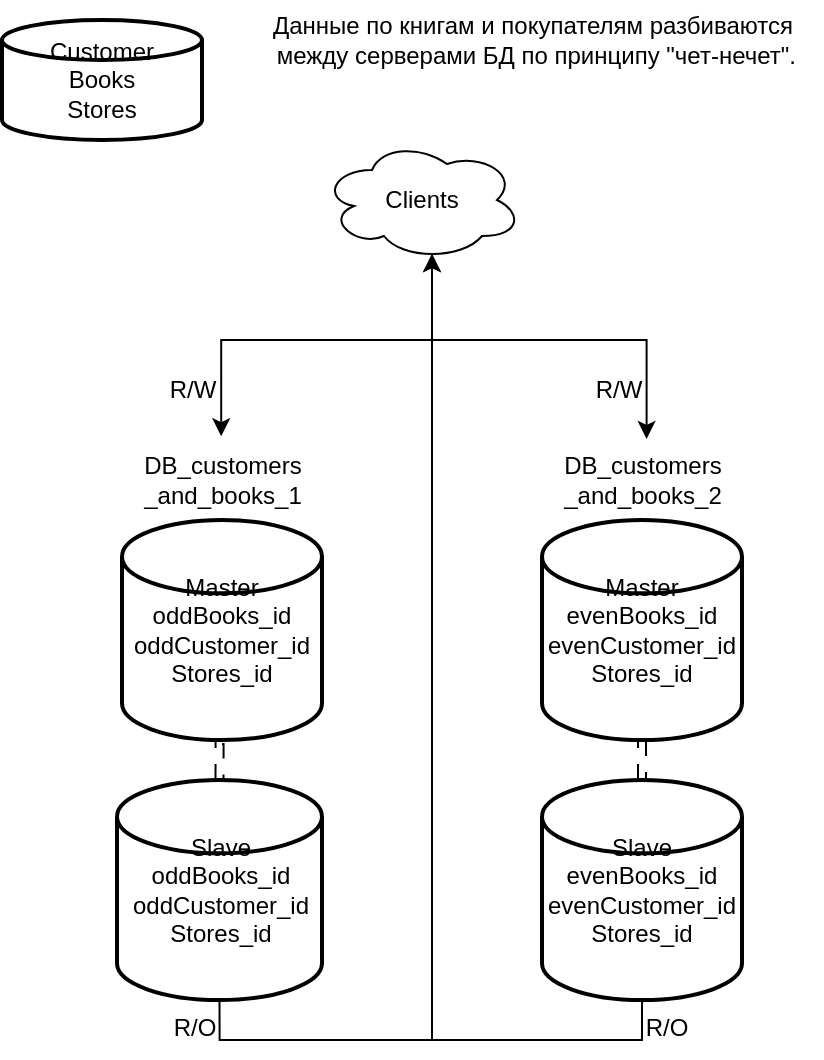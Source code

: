<mxfile>
    <diagram name="Страница 1" id="gq0CiVJgTJST3OxgQsjK">
        <mxGraphModel dx="937" dy="605" grid="1" gridSize="10" guides="1" tooltips="1" connect="1" arrows="1" fold="1" page="1" pageScale="1" pageWidth="827" pageHeight="1169" math="0" shadow="0">
            <root>
                <mxCell id="0"/>
                <mxCell id="1" parent="0"/>
                <mxCell id="bVAq5hhvytEnUKoD61cl-19" style="edgeStyle=orthogonalEdgeStyle;shape=link;rounded=0;orthogonalLoop=1;jettySize=auto;html=1;exitX=0.5;exitY=1;exitDx=0;exitDy=0;exitPerimeter=0;entryX=0.5;entryY=0;entryDx=0;entryDy=0;entryPerimeter=0;dashed=1;dashPattern=8 8;" parent="1" source="bVAq5hhvytEnUKoD61cl-3" target="bVAq5hhvytEnUKoD61cl-17" edge="1">
                    <mxGeometry relative="1" as="geometry"/>
                </mxCell>
                <mxCell id="bVAq5hhvytEnUKoD61cl-3" value="Master&lt;br&gt;oddBooks_id&lt;br&gt;oddCustomer_id&lt;br&gt;Stores_id" style="strokeWidth=2;html=1;shape=mxgraph.flowchart.database;whiteSpace=wrap;" parent="1" vertex="1">
                    <mxGeometry x="70" y="270" width="100" height="110" as="geometry"/>
                </mxCell>
                <mxCell id="bVAq5hhvytEnUKoD61cl-6" value="DB_customers&lt;br&gt;_and_books_1" style="text;html=1;align=center;verticalAlign=middle;resizable=0;points=[];autosize=1;strokeColor=none;fillColor=none;" parent="1" vertex="1">
                    <mxGeometry x="70" y="230" width="100" height="40" as="geometry"/>
                </mxCell>
                <mxCell id="bVAq5hhvytEnUKoD61cl-7" value="DB_customers&lt;br&gt;_and_books_2" style="text;html=1;align=center;verticalAlign=middle;resizable=0;points=[];autosize=1;strokeColor=none;fillColor=none;" parent="1" vertex="1">
                    <mxGeometry x="280" y="230" width="100" height="40" as="geometry"/>
                </mxCell>
                <mxCell id="bVAq5hhvytEnUKoD61cl-20" style="edgeStyle=orthogonalEdgeStyle;shape=link;rounded=0;orthogonalLoop=1;jettySize=auto;html=1;exitX=0.5;exitY=1;exitDx=0;exitDy=0;exitPerimeter=0;entryX=0.5;entryY=0;entryDx=0;entryDy=0;entryPerimeter=0;dashed=1;dashPattern=8 8;" parent="1" source="bVAq5hhvytEnUKoD61cl-8" target="bVAq5hhvytEnUKoD61cl-18" edge="1">
                    <mxGeometry relative="1" as="geometry"/>
                </mxCell>
                <mxCell id="bVAq5hhvytEnUKoD61cl-8" value="Master&lt;br&gt;evenBooks_id&lt;br&gt;evenCustomer_id&lt;br&gt;Stores_id" style="strokeWidth=2;html=1;shape=mxgraph.flowchart.database;whiteSpace=wrap;" parent="1" vertex="1">
                    <mxGeometry x="280" y="270" width="100" height="110" as="geometry"/>
                </mxCell>
                <mxCell id="bVAq5hhvytEnUKoD61cl-10" style="edgeStyle=orthogonalEdgeStyle;rounded=0;orthogonalLoop=1;jettySize=auto;html=1;exitX=0.55;exitY=0.95;exitDx=0;exitDy=0;exitPerimeter=0;entryX=0.496;entryY=-0.047;entryDx=0;entryDy=0;entryPerimeter=0;" parent="1" source="bVAq5hhvytEnUKoD61cl-9" target="bVAq5hhvytEnUKoD61cl-6" edge="1">
                    <mxGeometry relative="1" as="geometry">
                        <Array as="points">
                            <mxPoint x="225" y="180"/>
                            <mxPoint x="120" y="180"/>
                        </Array>
                    </mxGeometry>
                </mxCell>
                <mxCell id="bVAq5hhvytEnUKoD61cl-12" style="edgeStyle=orthogonalEdgeStyle;rounded=0;orthogonalLoop=1;jettySize=auto;html=1;exitX=0.55;exitY=0.95;exitDx=0;exitDy=0;exitPerimeter=0;entryX=0.523;entryY=-0.013;entryDx=0;entryDy=0;entryPerimeter=0;" parent="1" source="bVAq5hhvytEnUKoD61cl-9" target="bVAq5hhvytEnUKoD61cl-7" edge="1">
                    <mxGeometry relative="1" as="geometry">
                        <Array as="points">
                            <mxPoint x="225" y="180"/>
                            <mxPoint x="332" y="180"/>
                        </Array>
                    </mxGeometry>
                </mxCell>
                <mxCell id="bVAq5hhvytEnUKoD61cl-22" style="edgeStyle=orthogonalEdgeStyle;rounded=0;orthogonalLoop=1;jettySize=auto;html=1;exitX=0.55;exitY=0.95;exitDx=0;exitDy=0;exitPerimeter=0;entryX=0.5;entryY=1;entryDx=0;entryDy=0;entryPerimeter=0;strokeColor=default;startArrow=classic;startFill=1;endArrow=none;endFill=0;" parent="1" source="bVAq5hhvytEnUKoD61cl-9" target="bVAq5hhvytEnUKoD61cl-17" edge="1">
                    <mxGeometry relative="1" as="geometry">
                        <Array as="points">
                            <mxPoint x="225" y="530"/>
                            <mxPoint x="119" y="530"/>
                        </Array>
                    </mxGeometry>
                </mxCell>
                <mxCell id="bVAq5hhvytEnUKoD61cl-23" style="edgeStyle=orthogonalEdgeStyle;rounded=0;orthogonalLoop=1;jettySize=auto;html=1;exitX=0.55;exitY=0.95;exitDx=0;exitDy=0;exitPerimeter=0;entryX=0.5;entryY=1;entryDx=0;entryDy=0;entryPerimeter=0;strokeColor=default;startArrow=classic;startFill=1;endArrow=none;endFill=0;" parent="1" source="bVAq5hhvytEnUKoD61cl-9" target="bVAq5hhvytEnUKoD61cl-18" edge="1">
                    <mxGeometry relative="1" as="geometry">
                        <Array as="points">
                            <mxPoint x="225" y="530"/>
                            <mxPoint x="330" y="530"/>
                        </Array>
                    </mxGeometry>
                </mxCell>
                <mxCell id="bVAq5hhvytEnUKoD61cl-9" value="Clients" style="ellipse;shape=cloud;whiteSpace=wrap;html=1;align=center;" parent="1" vertex="1">
                    <mxGeometry x="170" y="80" width="100" height="60" as="geometry"/>
                </mxCell>
                <mxCell id="bVAq5hhvytEnUKoD61cl-14" value="Данные по книгам и покупателям разбиваются&lt;br&gt;&amp;nbsp;между серверами БД по принципу &quot;чет-нечет&quot;." style="text;html=1;align=center;verticalAlign=middle;resizable=0;points=[];autosize=1;strokeColor=none;fillColor=none;" parent="1" vertex="1">
                    <mxGeometry x="130" y="10" width="290" height="40" as="geometry"/>
                </mxCell>
                <mxCell id="bVAq5hhvytEnUKoD61cl-17" value="Slave&lt;br&gt;oddBooks_id&lt;br&gt;oddCustomer_id&lt;br&gt;Stores_id" style="strokeWidth=2;html=1;shape=mxgraph.flowchart.database;whiteSpace=wrap;" parent="1" vertex="1">
                    <mxGeometry x="67.5" y="400" width="102.5" height="110" as="geometry"/>
                </mxCell>
                <mxCell id="bVAq5hhvytEnUKoD61cl-18" value="Slave&lt;br&gt;evenBooks_id&lt;br&gt;evenCustomer_id&lt;br&gt;Stores_id" style="strokeWidth=2;html=1;shape=mxgraph.flowchart.database;whiteSpace=wrap;" parent="1" vertex="1">
                    <mxGeometry x="280" y="400" width="100" height="110" as="geometry"/>
                </mxCell>
                <mxCell id="bVAq5hhvytEnUKoD61cl-25" value="R/W" style="text;html=1;align=center;verticalAlign=middle;resizable=0;points=[];autosize=1;strokeColor=none;fillColor=none;" parent="1" vertex="1">
                    <mxGeometry x="80" y="190" width="50" height="30" as="geometry"/>
                </mxCell>
                <mxCell id="bVAq5hhvytEnUKoD61cl-26" value="R/W" style="text;html=1;align=center;verticalAlign=middle;resizable=0;points=[];autosize=1;strokeColor=none;fillColor=none;" parent="1" vertex="1">
                    <mxGeometry x="293" y="190" width="50" height="30" as="geometry"/>
                </mxCell>
                <mxCell id="bVAq5hhvytEnUKoD61cl-27" value="R/O" style="text;html=1;align=center;verticalAlign=middle;resizable=0;points=[];autosize=1;strokeColor=none;fillColor=none;" parent="1" vertex="1">
                    <mxGeometry x="322" y="509" width="40" height="30" as="geometry"/>
                </mxCell>
                <mxCell id="bVAq5hhvytEnUKoD61cl-28" value="R/O" style="text;html=1;align=center;verticalAlign=middle;resizable=0;points=[];autosize=1;strokeColor=none;fillColor=none;" parent="1" vertex="1">
                    <mxGeometry x="86" y="509" width="40" height="30" as="geometry"/>
                </mxCell>
                <mxCell id="2" value="Customer&lt;br&gt;Books&lt;br&gt;Stores" style="strokeWidth=2;html=1;shape=mxgraph.flowchart.database;whiteSpace=wrap;" vertex="1" parent="1">
                    <mxGeometry x="10" y="20" width="100" height="60" as="geometry"/>
                </mxCell>
            </root>
        </mxGraphModel>
    </diagram>
</mxfile>